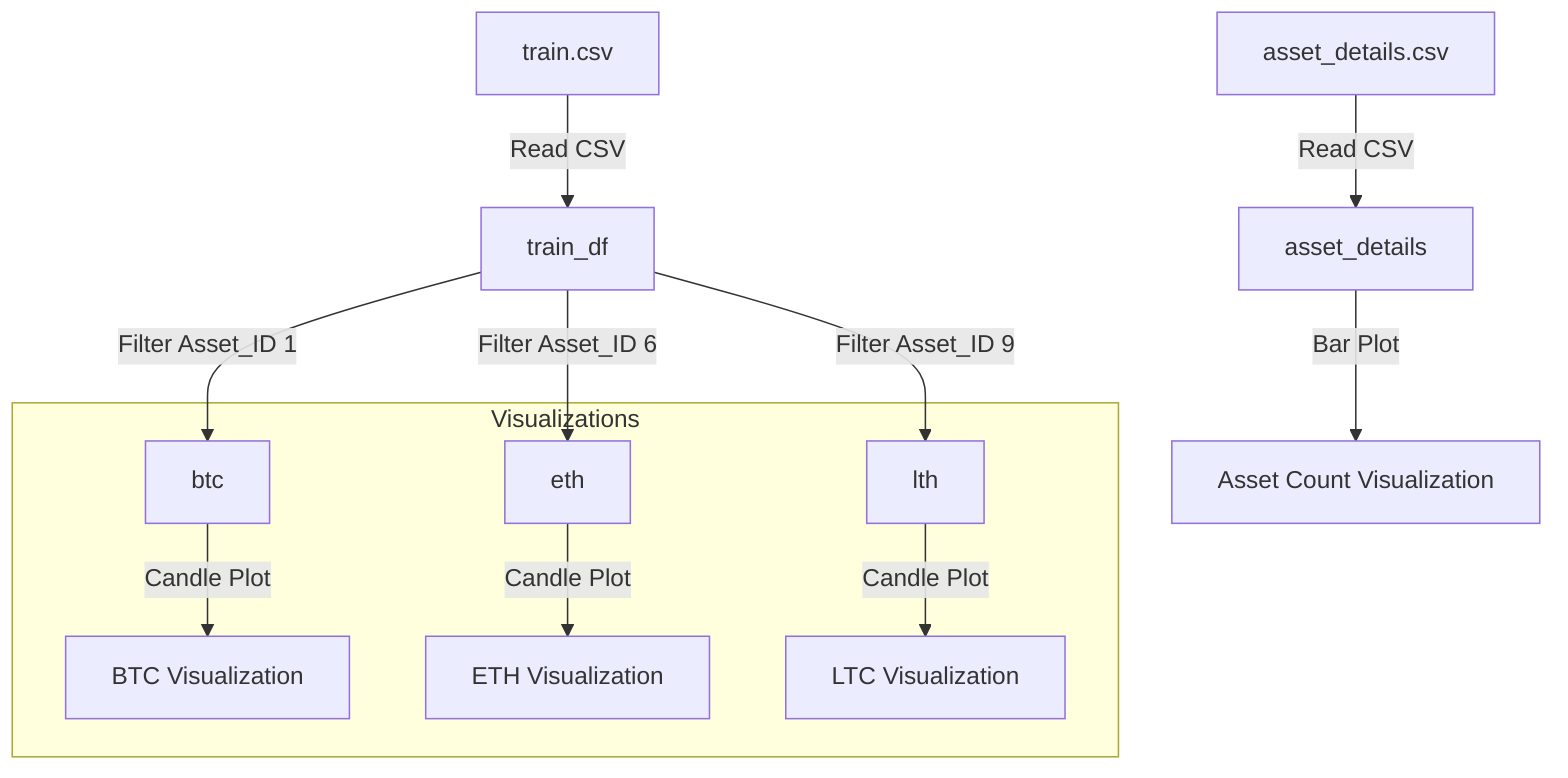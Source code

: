 %% Mermaid Diagram for Data Science Workflow in Notebook 24428648
    flowchart TD
        A["train.csv"] -->|"Read CSV"| B["train_df"]
        B -->|"Filter Asset_ID 1"| C["btc"]
        B -->|"Filter Asset_ID 6"| D["eth"]
        B -->|"Filter Asset_ID 9"| E["lth"]

        subgraph Visualizations
            C -->|"Candle Plot"| F["BTC Visualization"]
            D -->|"Candle Plot"| G["ETH Visualization"]
            E -->|"Candle Plot"| H["LTC Visualization"]
        end

        A1["asset_details.csv"] -->|"Read CSV"| A2["asset_details"]
        A2 -->|"Bar Plot"| A3["Asset Count Visualization"]